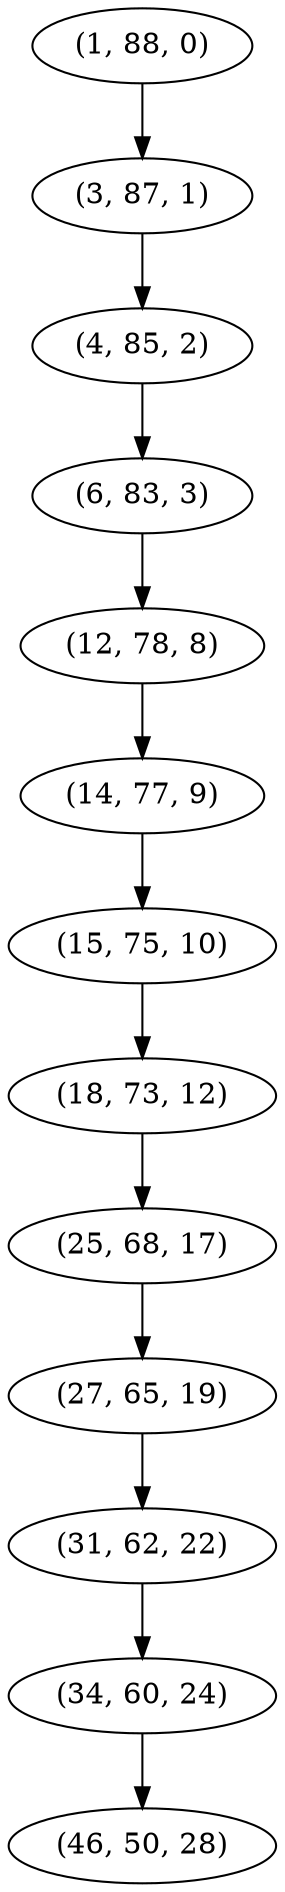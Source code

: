 digraph tree {
    "(1, 88, 0)";
    "(3, 87, 1)";
    "(4, 85, 2)";
    "(6, 83, 3)";
    "(12, 78, 8)";
    "(14, 77, 9)";
    "(15, 75, 10)";
    "(18, 73, 12)";
    "(25, 68, 17)";
    "(27, 65, 19)";
    "(31, 62, 22)";
    "(34, 60, 24)";
    "(46, 50, 28)";
    "(1, 88, 0)" -> "(3, 87, 1)";
    "(3, 87, 1)" -> "(4, 85, 2)";
    "(4, 85, 2)" -> "(6, 83, 3)";
    "(6, 83, 3)" -> "(12, 78, 8)";
    "(12, 78, 8)" -> "(14, 77, 9)";
    "(14, 77, 9)" -> "(15, 75, 10)";
    "(15, 75, 10)" -> "(18, 73, 12)";
    "(18, 73, 12)" -> "(25, 68, 17)";
    "(25, 68, 17)" -> "(27, 65, 19)";
    "(27, 65, 19)" -> "(31, 62, 22)";
    "(31, 62, 22)" -> "(34, 60, 24)";
    "(34, 60, 24)" -> "(46, 50, 28)";
}
